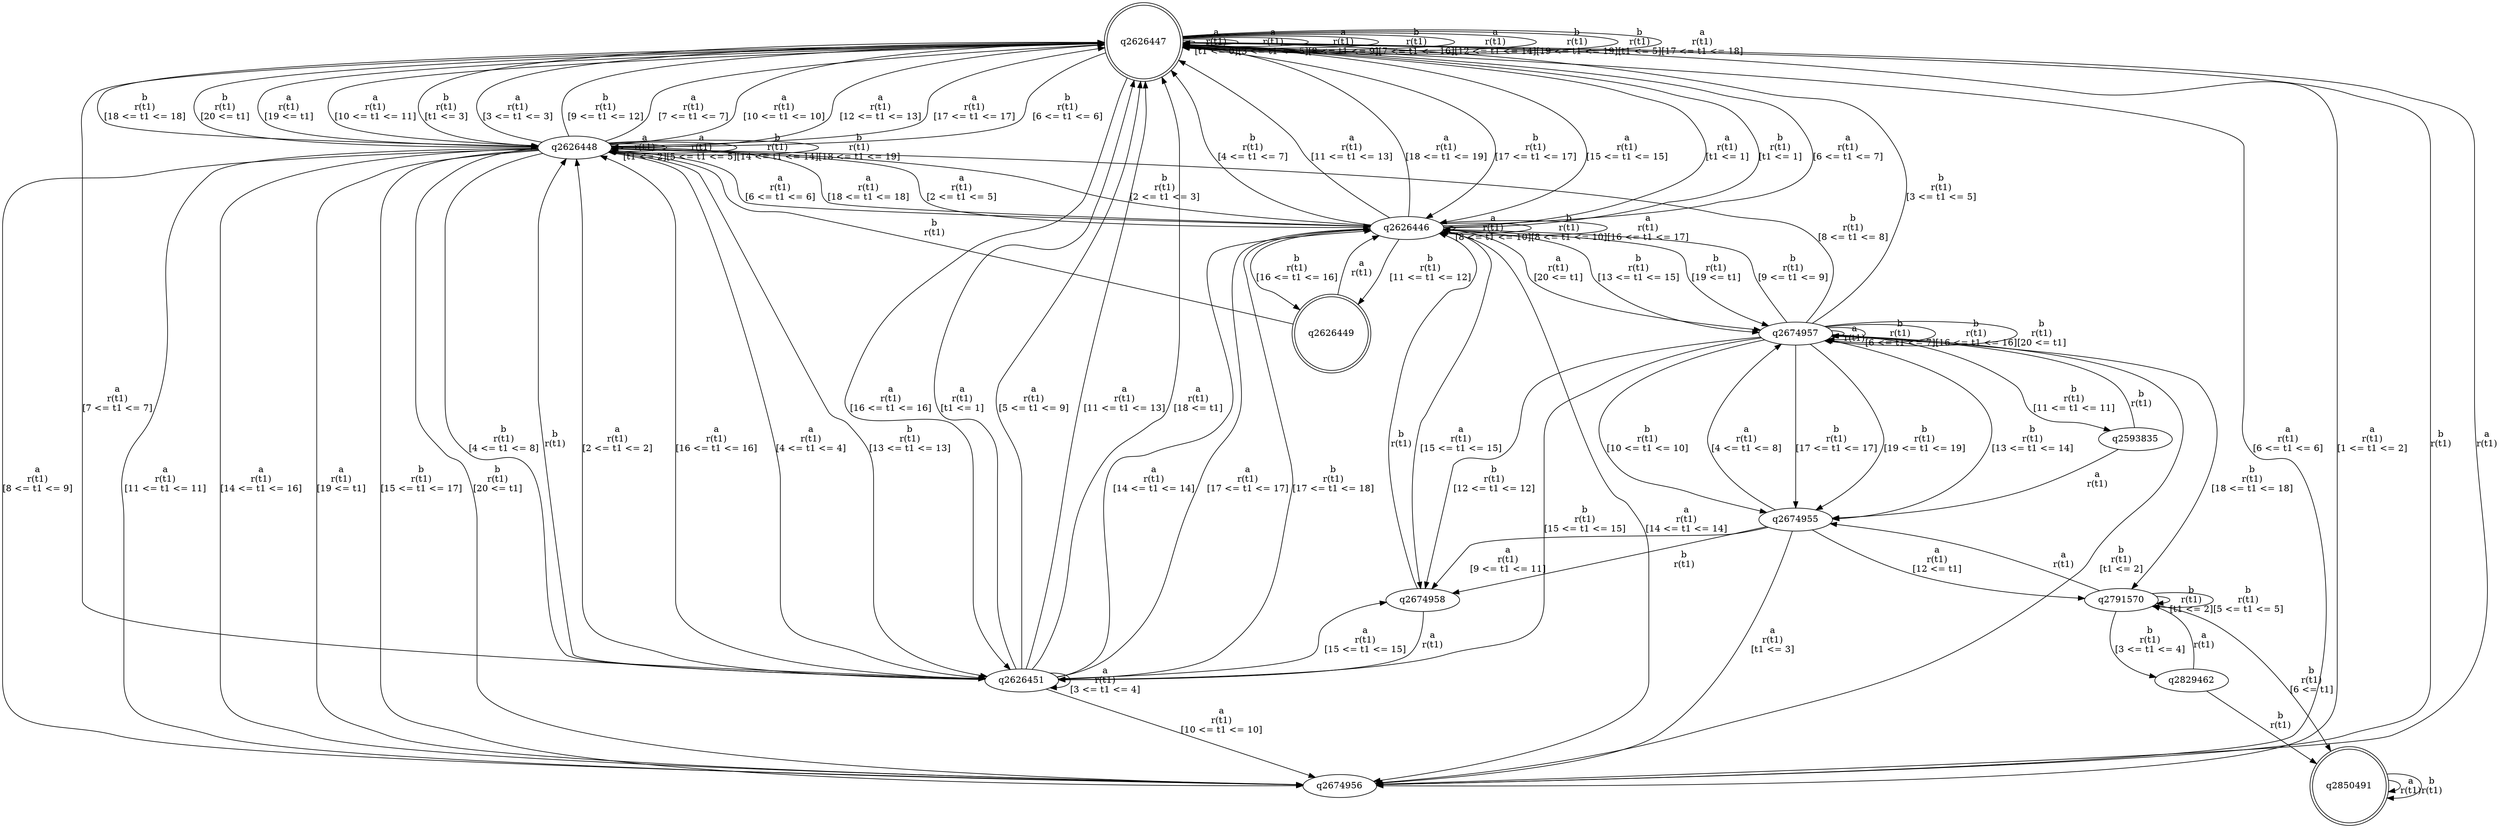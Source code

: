 digraph "tests_1/test92/solution101/solution_verwer" {
	q2626447[label=q2626447 shape=doublecircle]
	q2626448[label=q2626448]
	q2626451[label=q2626451]
	q2674956[label=q2674956]
	q2626446[label=q2626446]
	q2626449[label=q2626449 shape=doublecircle]
	q2674958[label=q2674958]
	q2674957[label=q2674957]
	q2674955[label=q2674955]
	q2791570[label=q2791570]
	q2829462[label=q2829462]
	q2850491[label=q2850491 shape=doublecircle]
	q2593835[label=q2593835]
	q2626447 -> q2626447[label="a\nr(t1)\n[t1 <= 0]"]
	q2626447 -> q2626448[label="b\nr(t1)\n[6 <= t1 <= 6]"]
	q2626448 -> q2626448[label="a\nr(t1)\n[t1 <= 2]"]
	q2626448 -> q2626447[label="b\nr(t1)\n[t1 <= 3]"]
	q2626448 -> q2626447[label="a\nr(t1)\n[3 <= t1 <= 3]"]
	q2626448 -> q2626451[label="a\nr(t1)\n[4 <= t1 <= 4]"]
	q2626451 -> q2626448[label="b\nr(t1)\n"]
	q2626451 -> q2626447[label="a\nr(t1)\n[t1 <= 1]"]
	q2626451 -> q2626448[label="a\nr(t1)\n[2 <= t1 <= 2]"]
	q2626451 -> q2626451[label="a\nr(t1)\n[3 <= t1 <= 4]"]
	q2626451 -> q2674956[label="a\nr(t1)\n[10 <= t1 <= 10]"]
	q2674956 -> q2626447[label="b\nr(t1)\n"]
	q2674956 -> q2626447[label="a\nr(t1)\n"]
	q2626451 -> q2626447[label="a\nr(t1)\n[5 <= t1 <= 9]"]
	q2626451 -> q2626447[label="a\nr(t1)\n[11 <= t1 <= 13]"]
	q2626451 -> q2626446[label="a\nr(t1)\n[14 <= t1 <= 14]"]
	q2626446 -> q2626447[label="a\nr(t1)\n[t1 <= 1]"]
	q2626446 -> q2626447[label="b\nr(t1)\n[t1 <= 1]"]
	q2626446 -> q2626448[label="a\nr(t1)\n[2 <= t1 <= 5]"]
	q2626446 -> q2626448[label="b\nr(t1)\n[2 <= t1 <= 3]"]
	q2626446 -> q2626447[label="a\nr(t1)\n[6 <= t1 <= 7]"]
	q2626446 -> q2626446[label="a\nr(t1)\n[8 <= t1 <= 10]"]
	q2626446 -> q2626447[label="b\nr(t1)\n[4 <= t1 <= 7]"]
	q2626446 -> q2626447[label="a\nr(t1)\n[11 <= t1 <= 13]"]
	q2626446 -> q2626446[label="b\nr(t1)\n[8 <= t1 <= 10]"]
	q2626446 -> q2674956[label="a\nr(t1)\n[14 <= t1 <= 14]"]
	q2626446 -> q2626449[label="b\nr(t1)\n[11 <= t1 <= 12]"]
	q2626449 -> q2626446[label="a\nr(t1)\n"]
	q2626449 -> q2626448[label="b\nr(t1)\n"]
	q2626446 -> q2674958[label="a\nr(t1)\n[15 <= t1 <= 15]"]
	q2674958 -> q2626451[label="a\nr(t1)\n"]
	q2674958 -> q2626446[label="b\nr(t1)\n"]
	q2626446 -> q2626446[label="a\nr(t1)\n[16 <= t1 <= 17]"]
	q2626446 -> q2626449[label="b\nr(t1)\n[16 <= t1 <= 16]"]
	q2626446 -> q2626451[label="b\nr(t1)\n[17 <= t1 <= 18]"]
	q2626446 -> q2674957[label="a\nr(t1)\n[20 <= t1]"]
	q2674957 -> q2674957[label="a\nr(t1)\n"]
	q2674957 -> q2674956[label="b\nr(t1)\n[t1 <= 2]"]
	q2674957 -> q2626447[label="b\nr(t1)\n[3 <= t1 <= 5]"]
	q2674957 -> q2674957[label="b\nr(t1)\n[6 <= t1 <= 7]"]
	q2674957 -> q2626448[label="b\nr(t1)\n[8 <= t1 <= 8]"]
	q2674957 -> q2626446[label="b\nr(t1)\n[9 <= t1 <= 9]"]
	q2674957 -> q2674955[label="b\nr(t1)\n[10 <= t1 <= 10]"]
	q2674955 -> q2674958[label="b\nr(t1)\n"]
	q2674955 -> q2674956[label="a\nr(t1)\n[t1 <= 3]"]
	q2674955 -> q2674957[label="a\nr(t1)\n[4 <= t1 <= 8]"]
	q2674955 -> q2674958[label="a\nr(t1)\n[9 <= t1 <= 11]"]
	q2674955 -> q2791570[label="a\nr(t1)\n[12 <= t1]"]
	q2791570 -> q2674955[label="a\nr(t1)\n"]
	q2791570 -> q2791570[label="b\nr(t1)\n[t1 <= 2]"]
	q2791570 -> q2829462[label="b\nr(t1)\n[3 <= t1 <= 4]"]
	q2829462 -> q2791570[label="a\nr(t1)\n"]
	q2829462 -> q2850491[label="b\nr(t1)\n"]
	q2850491 -> q2850491[label="a\nr(t1)\n"]
	q2850491 -> q2850491[label="b\nr(t1)\n"]
	q2791570 -> q2791570[label="b\nr(t1)\n[5 <= t1 <= 5]"]
	q2791570 -> q2850491[label="b\nr(t1)\n[6 <= t1]"]
	q2674957 -> q2593835[label="b\nr(t1)\n[11 <= t1 <= 11]"]
	q2593835 -> q2674957[label="b\nr(t1)\n"]
	q2593835 -> q2674955[label="a\nr(t1)\n"]
	q2674957 -> q2626451[label="b\nr(t1)\n[15 <= t1 <= 15]"]
	q2674957 -> q2674957[label="b\nr(t1)\n[16 <= t1 <= 16]"]
	q2674957 -> q2674958[label="b\nr(t1)\n[12 <= t1 <= 12]"]
	q2674957 -> q2674955[label="b\nr(t1)\n[13 <= t1 <= 14]"]
	q2674957 -> q2674955[label="b\nr(t1)\n[19 <= t1 <= 19]"]
	q2674957 -> q2674957[label="b\nr(t1)\n[20 <= t1]"]
	q2674957 -> q2674955[label="b\nr(t1)\n[17 <= t1 <= 17]"]
	q2674957 -> q2791570[label="b\nr(t1)\n[18 <= t1 <= 18]"]
	q2626446 -> q2626447[label="a\nr(t1)\n[18 <= t1 <= 19]"]
	q2626446 -> q2674957[label="b\nr(t1)\n[13 <= t1 <= 15]"]
	q2626446 -> q2674957[label="b\nr(t1)\n[19 <= t1]"]
	q2626451 -> q2674958[label="a\nr(t1)\n[15 <= t1 <= 15]"]
	q2626451 -> q2626448[label="a\nr(t1)\n[16 <= t1 <= 16]"]
	q2626451 -> q2626446[label="a\nr(t1)\n[17 <= t1 <= 17]"]
	q2626451 -> q2626447[label="a\nr(t1)\n[18 <= t1]"]
	q2626448 -> q2626447[label="b\nr(t1)\n[9 <= t1 <= 12]"]
	q2626448 -> q2626448[label="a\nr(t1)\n[5 <= t1 <= 5]"]
	q2626448 -> q2626451[label="b\nr(t1)\n[13 <= t1 <= 13]"]
	q2626448 -> q2626446[label="a\nr(t1)\n[6 <= t1 <= 6]"]
	q2626448 -> q2626448[label="b\nr(t1)\n[14 <= t1 <= 14]"]
	q2626448 -> q2626447[label="a\nr(t1)\n[7 <= t1 <= 7]"]
	q2626448 -> q2674956[label="b\nr(t1)\n[15 <= t1 <= 17]"]
	q2626448 -> q2626448[label="b\nr(t1)\n[18 <= t1 <= 19]"]
	q2626448 -> q2674956[label="b\nr(t1)\n[20 <= t1]"]
	q2626448 -> q2674956[label="a\nr(t1)\n[8 <= t1 <= 9]"]
	q2626448 -> q2626447[label="a\nr(t1)\n[10 <= t1 <= 10]"]
	q2626448 -> q2674956[label="a\nr(t1)\n[11 <= t1 <= 11]"]
	q2626448 -> q2626447[label="a\nr(t1)\n[12 <= t1 <= 13]"]
	q2626448 -> q2674956[label="a\nr(t1)\n[14 <= t1 <= 16]"]
	q2626448 -> q2674956[label="a\nr(t1)\n[19 <= t1]"]
	q2626448 -> q2626451[label="b\nr(t1)\n[4 <= t1 <= 8]"]
	q2626448 -> q2626447[label="a\nr(t1)\n[17 <= t1 <= 17]"]
	q2626448 -> q2626446[label="a\nr(t1)\n[18 <= t1 <= 18]"]
	q2626447 -> q2626447[label="a\nr(t1)\n[3 <= t1 <= 5]"]
	q2626447 -> q2674956[label="a\nr(t1)\n[6 <= t1 <= 6]"]
	q2626447 -> q2626451[label="a\nr(t1)\n[7 <= t1 <= 7]"]
	q2626447 -> q2626447[label="a\nr(t1)\n[8 <= t1 <= 9]"]
	q2626447 -> q2626447[label="b\nr(t1)\n[7 <= t1 <= 16]"]
	q2626447 -> q2626446[label="b\nr(t1)\n[17 <= t1 <= 17]"]
	q2626447 -> q2626448[label="b\nr(t1)\n[18 <= t1 <= 18]"]
	q2626447 -> q2626447[label="a\nr(t1)\n[12 <= t1 <= 14]"]
	q2626447 -> q2626447[label="b\nr(t1)\n[19 <= t1 <= 19]"]
	q2626447 -> q2626448[label="b\nr(t1)\n[20 <= t1]"]
	q2626447 -> q2626446[label="a\nr(t1)\n[15 <= t1 <= 15]"]
	q2626447 -> q2626447[label="b\nr(t1)\n[t1 <= 5]"]
	q2626447 -> q2626451[label="a\nr(t1)\n[16 <= t1 <= 16]"]
	q2626447 -> q2626447[label="a\nr(t1)\n[17 <= t1 <= 18]"]
	q2626447 -> q2674956[label="a\nr(t1)\n[1 <= t1 <= 2]"]
	q2626447 -> q2626448[label="a\nr(t1)\n[19 <= t1]"]
	q2626447 -> q2626448[label="a\nr(t1)\n[10 <= t1 <= 11]"]
}
